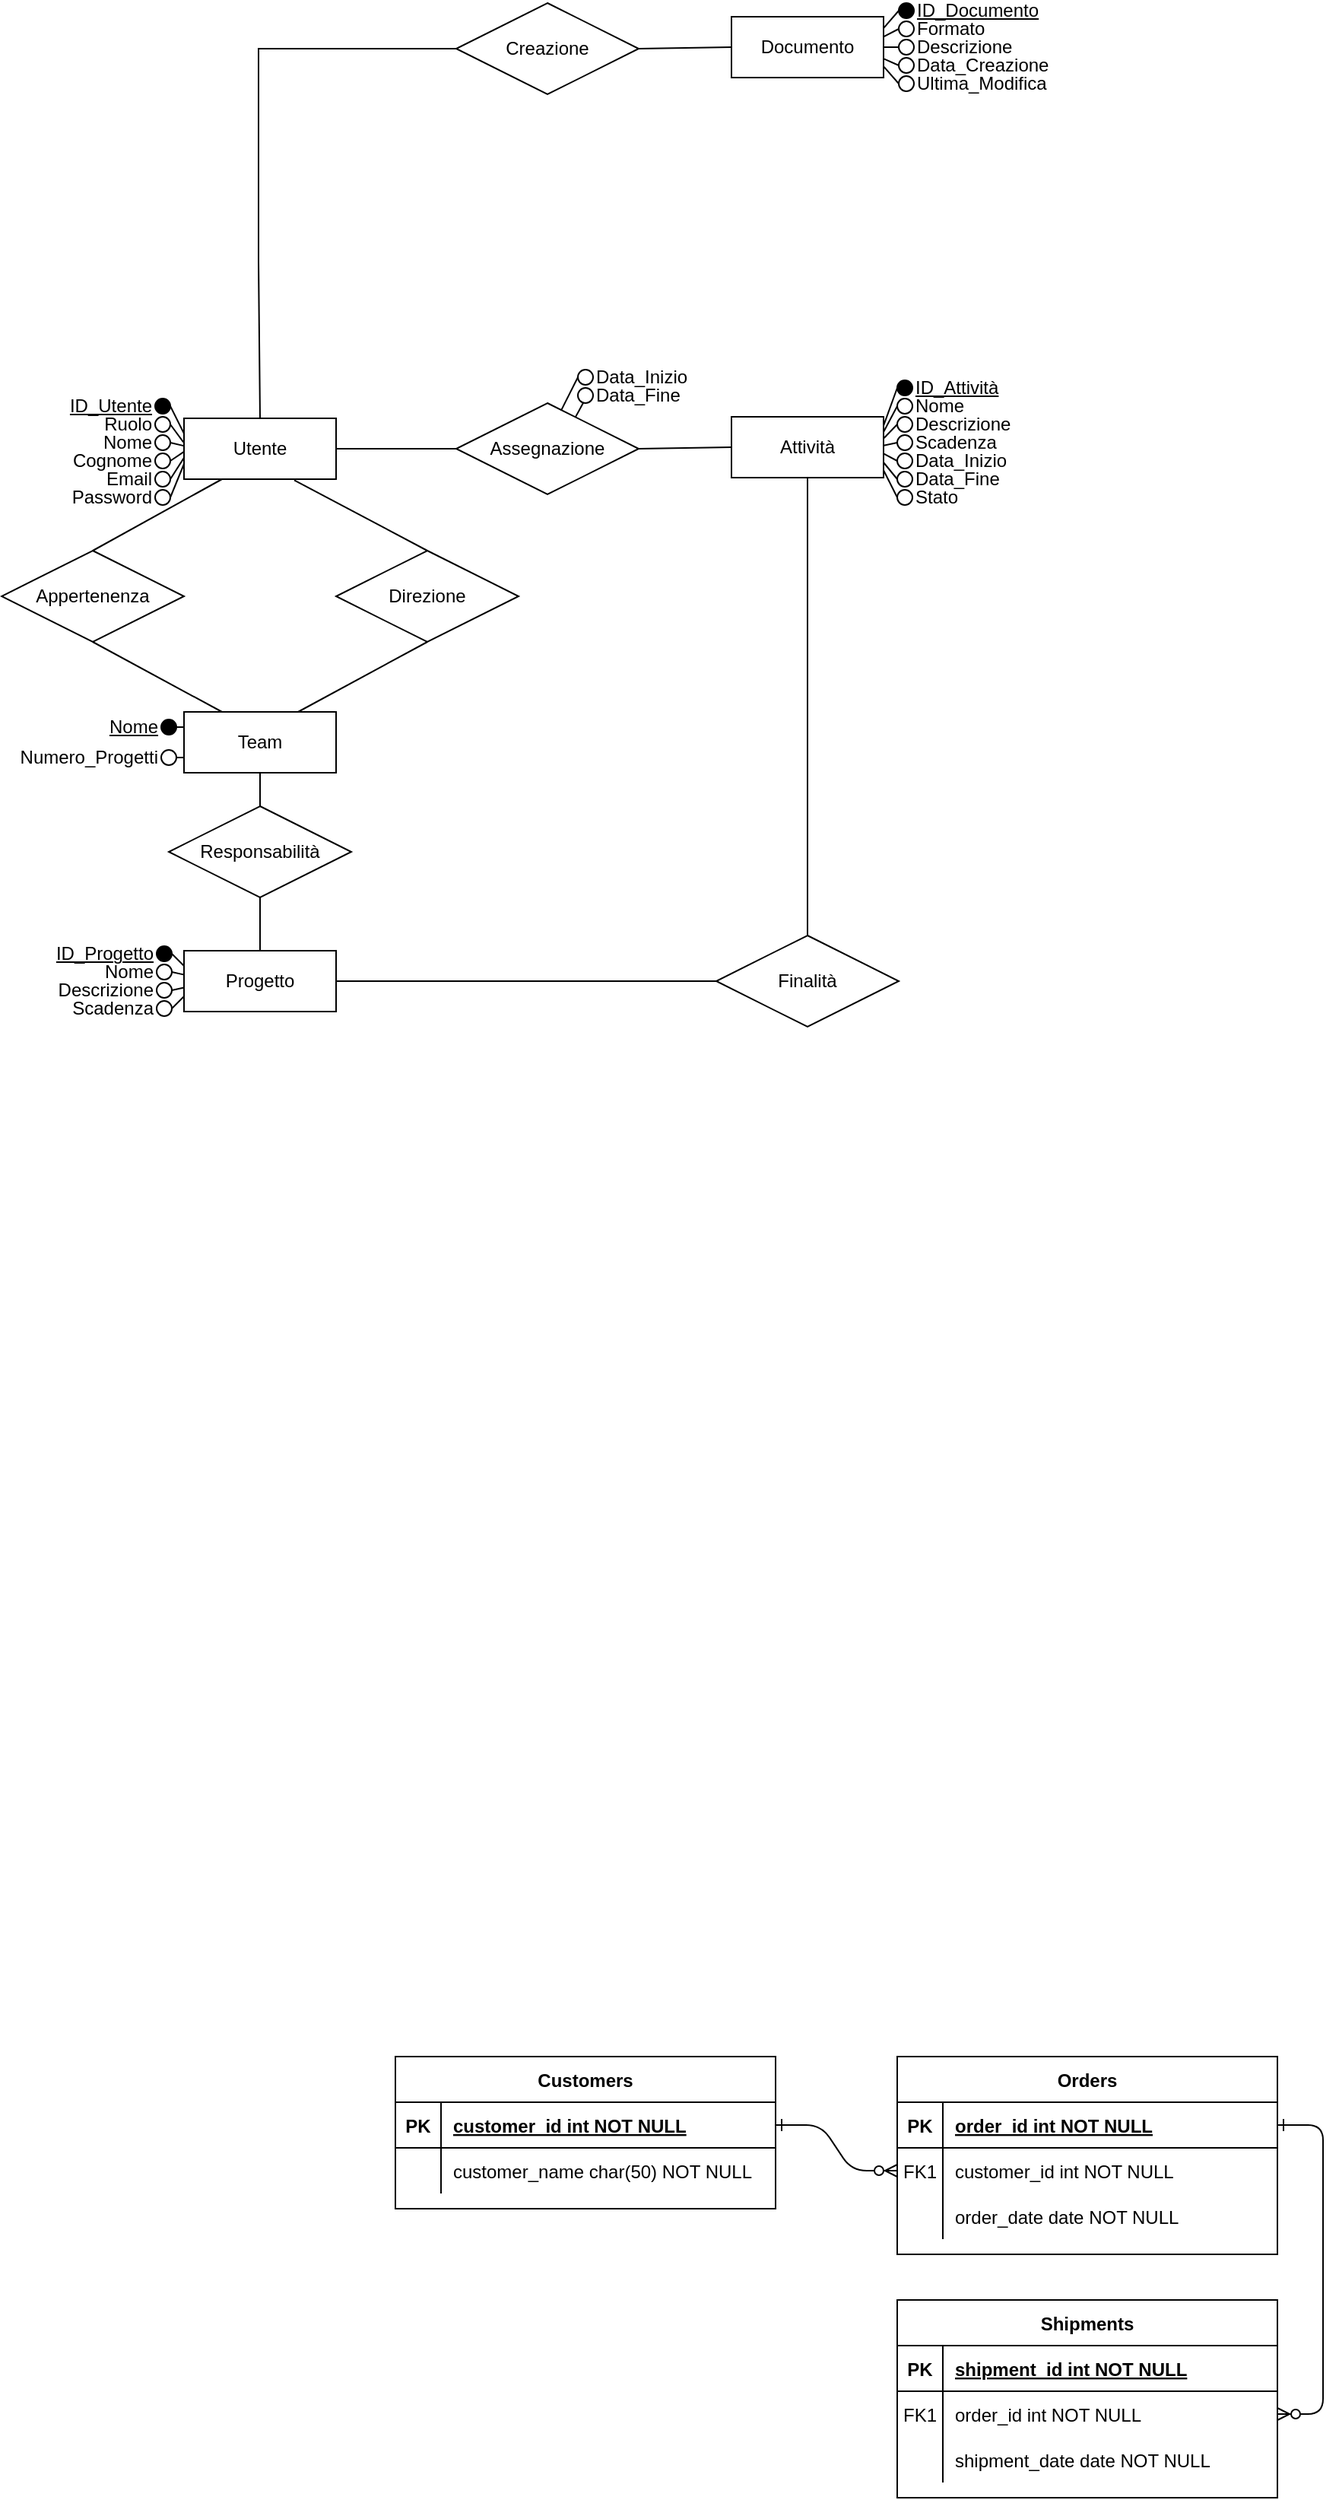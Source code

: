 <mxfile version="22.1.19" type="github">
  <diagram id="R2lEEEUBdFMjLlhIrx00" name="Page-1">
    <mxGraphModel dx="2780" dy="3290" grid="1" gridSize="10" guides="1" tooltips="1" connect="1" arrows="1" fold="1" page="1" pageScale="1" pageWidth="850" pageHeight="1100" math="0" shadow="0" extFonts="Permanent Marker^https://fonts.googleapis.com/css?family=Permanent+Marker">
      <root>
        <mxCell id="0" />
        <mxCell id="1" parent="0" />
        <mxCell id="C-vyLk0tnHw3VtMMgP7b-1" value="" style="edgeStyle=entityRelationEdgeStyle;endArrow=ERzeroToMany;startArrow=ERone;endFill=1;startFill=0;" parent="1" source="C-vyLk0tnHw3VtMMgP7b-24" target="C-vyLk0tnHw3VtMMgP7b-6" edge="1">
          <mxGeometry width="100" height="100" relative="1" as="geometry">
            <mxPoint x="340" y="720" as="sourcePoint" />
            <mxPoint x="440" y="620" as="targetPoint" />
          </mxGeometry>
        </mxCell>
        <mxCell id="C-vyLk0tnHw3VtMMgP7b-12" value="" style="edgeStyle=entityRelationEdgeStyle;endArrow=ERzeroToMany;startArrow=ERone;endFill=1;startFill=0;" parent="1" source="C-vyLk0tnHw3VtMMgP7b-3" target="C-vyLk0tnHw3VtMMgP7b-17" edge="1">
          <mxGeometry width="100" height="100" relative="1" as="geometry">
            <mxPoint x="400" y="180" as="sourcePoint" />
            <mxPoint x="460" y="205" as="targetPoint" />
          </mxGeometry>
        </mxCell>
        <mxCell id="C-vyLk0tnHw3VtMMgP7b-2" value="Orders" style="shape=table;startSize=30;container=1;collapsible=1;childLayout=tableLayout;fixedRows=1;rowLines=0;fontStyle=1;align=center;resizeLast=1;" parent="1" vertex="1">
          <mxGeometry x="450" y="120" width="250" height="130" as="geometry" />
        </mxCell>
        <mxCell id="C-vyLk0tnHw3VtMMgP7b-3" value="" style="shape=partialRectangle;collapsible=0;dropTarget=0;pointerEvents=0;fillColor=none;points=[[0,0.5],[1,0.5]];portConstraint=eastwest;top=0;left=0;right=0;bottom=1;" parent="C-vyLk0tnHw3VtMMgP7b-2" vertex="1">
          <mxGeometry y="30" width="250" height="30" as="geometry" />
        </mxCell>
        <mxCell id="C-vyLk0tnHw3VtMMgP7b-4" value="PK" style="shape=partialRectangle;overflow=hidden;connectable=0;fillColor=none;top=0;left=0;bottom=0;right=0;fontStyle=1;" parent="C-vyLk0tnHw3VtMMgP7b-3" vertex="1">
          <mxGeometry width="30" height="30" as="geometry" />
        </mxCell>
        <mxCell id="C-vyLk0tnHw3VtMMgP7b-5" value="order_id int NOT NULL " style="shape=partialRectangle;overflow=hidden;connectable=0;fillColor=none;top=0;left=0;bottom=0;right=0;align=left;spacingLeft=6;fontStyle=5;" parent="C-vyLk0tnHw3VtMMgP7b-3" vertex="1">
          <mxGeometry x="30" width="220" height="30" as="geometry" />
        </mxCell>
        <mxCell id="C-vyLk0tnHw3VtMMgP7b-6" value="" style="shape=partialRectangle;collapsible=0;dropTarget=0;pointerEvents=0;fillColor=none;points=[[0,0.5],[1,0.5]];portConstraint=eastwest;top=0;left=0;right=0;bottom=0;" parent="C-vyLk0tnHw3VtMMgP7b-2" vertex="1">
          <mxGeometry y="60" width="250" height="30" as="geometry" />
        </mxCell>
        <mxCell id="C-vyLk0tnHw3VtMMgP7b-7" value="FK1" style="shape=partialRectangle;overflow=hidden;connectable=0;fillColor=none;top=0;left=0;bottom=0;right=0;" parent="C-vyLk0tnHw3VtMMgP7b-6" vertex="1">
          <mxGeometry width="30" height="30" as="geometry" />
        </mxCell>
        <mxCell id="C-vyLk0tnHw3VtMMgP7b-8" value="customer_id int NOT NULL" style="shape=partialRectangle;overflow=hidden;connectable=0;fillColor=none;top=0;left=0;bottom=0;right=0;align=left;spacingLeft=6;" parent="C-vyLk0tnHw3VtMMgP7b-6" vertex="1">
          <mxGeometry x="30" width="220" height="30" as="geometry" />
        </mxCell>
        <mxCell id="C-vyLk0tnHw3VtMMgP7b-9" value="" style="shape=partialRectangle;collapsible=0;dropTarget=0;pointerEvents=0;fillColor=none;points=[[0,0.5],[1,0.5]];portConstraint=eastwest;top=0;left=0;right=0;bottom=0;" parent="C-vyLk0tnHw3VtMMgP7b-2" vertex="1">
          <mxGeometry y="90" width="250" height="30" as="geometry" />
        </mxCell>
        <mxCell id="C-vyLk0tnHw3VtMMgP7b-10" value="" style="shape=partialRectangle;overflow=hidden;connectable=0;fillColor=none;top=0;left=0;bottom=0;right=0;" parent="C-vyLk0tnHw3VtMMgP7b-9" vertex="1">
          <mxGeometry width="30" height="30" as="geometry" />
        </mxCell>
        <mxCell id="C-vyLk0tnHw3VtMMgP7b-11" value="order_date date NOT NULL" style="shape=partialRectangle;overflow=hidden;connectable=0;fillColor=none;top=0;left=0;bottom=0;right=0;align=left;spacingLeft=6;" parent="C-vyLk0tnHw3VtMMgP7b-9" vertex="1">
          <mxGeometry x="30" width="220" height="30" as="geometry" />
        </mxCell>
        <mxCell id="C-vyLk0tnHw3VtMMgP7b-13" value="Shipments" style="shape=table;startSize=30;container=1;collapsible=1;childLayout=tableLayout;fixedRows=1;rowLines=0;fontStyle=1;align=center;resizeLast=1;" parent="1" vertex="1">
          <mxGeometry x="450" y="280" width="250" height="130" as="geometry" />
        </mxCell>
        <mxCell id="C-vyLk0tnHw3VtMMgP7b-14" value="" style="shape=partialRectangle;collapsible=0;dropTarget=0;pointerEvents=0;fillColor=none;points=[[0,0.5],[1,0.5]];portConstraint=eastwest;top=0;left=0;right=0;bottom=1;" parent="C-vyLk0tnHw3VtMMgP7b-13" vertex="1">
          <mxGeometry y="30" width="250" height="30" as="geometry" />
        </mxCell>
        <mxCell id="C-vyLk0tnHw3VtMMgP7b-15" value="PK" style="shape=partialRectangle;overflow=hidden;connectable=0;fillColor=none;top=0;left=0;bottom=0;right=0;fontStyle=1;" parent="C-vyLk0tnHw3VtMMgP7b-14" vertex="1">
          <mxGeometry width="30" height="30" as="geometry" />
        </mxCell>
        <mxCell id="C-vyLk0tnHw3VtMMgP7b-16" value="shipment_id int NOT NULL " style="shape=partialRectangle;overflow=hidden;connectable=0;fillColor=none;top=0;left=0;bottom=0;right=0;align=left;spacingLeft=6;fontStyle=5;" parent="C-vyLk0tnHw3VtMMgP7b-14" vertex="1">
          <mxGeometry x="30" width="220" height="30" as="geometry" />
        </mxCell>
        <mxCell id="C-vyLk0tnHw3VtMMgP7b-17" value="" style="shape=partialRectangle;collapsible=0;dropTarget=0;pointerEvents=0;fillColor=none;points=[[0,0.5],[1,0.5]];portConstraint=eastwest;top=0;left=0;right=0;bottom=0;" parent="C-vyLk0tnHw3VtMMgP7b-13" vertex="1">
          <mxGeometry y="60" width="250" height="30" as="geometry" />
        </mxCell>
        <mxCell id="C-vyLk0tnHw3VtMMgP7b-18" value="FK1" style="shape=partialRectangle;overflow=hidden;connectable=0;fillColor=none;top=0;left=0;bottom=0;right=0;" parent="C-vyLk0tnHw3VtMMgP7b-17" vertex="1">
          <mxGeometry width="30" height="30" as="geometry" />
        </mxCell>
        <mxCell id="C-vyLk0tnHw3VtMMgP7b-19" value="order_id int NOT NULL" style="shape=partialRectangle;overflow=hidden;connectable=0;fillColor=none;top=0;left=0;bottom=0;right=0;align=left;spacingLeft=6;" parent="C-vyLk0tnHw3VtMMgP7b-17" vertex="1">
          <mxGeometry x="30" width="220" height="30" as="geometry" />
        </mxCell>
        <mxCell id="C-vyLk0tnHw3VtMMgP7b-20" value="" style="shape=partialRectangle;collapsible=0;dropTarget=0;pointerEvents=0;fillColor=none;points=[[0,0.5],[1,0.5]];portConstraint=eastwest;top=0;left=0;right=0;bottom=0;" parent="C-vyLk0tnHw3VtMMgP7b-13" vertex="1">
          <mxGeometry y="90" width="250" height="30" as="geometry" />
        </mxCell>
        <mxCell id="C-vyLk0tnHw3VtMMgP7b-21" value="" style="shape=partialRectangle;overflow=hidden;connectable=0;fillColor=none;top=0;left=0;bottom=0;right=0;" parent="C-vyLk0tnHw3VtMMgP7b-20" vertex="1">
          <mxGeometry width="30" height="30" as="geometry" />
        </mxCell>
        <mxCell id="C-vyLk0tnHw3VtMMgP7b-22" value="shipment_date date NOT NULL" style="shape=partialRectangle;overflow=hidden;connectable=0;fillColor=none;top=0;left=0;bottom=0;right=0;align=left;spacingLeft=6;" parent="C-vyLk0tnHw3VtMMgP7b-20" vertex="1">
          <mxGeometry x="30" width="220" height="30" as="geometry" />
        </mxCell>
        <mxCell id="C-vyLk0tnHw3VtMMgP7b-23" value="Customers" style="shape=table;startSize=30;container=1;collapsible=1;childLayout=tableLayout;fixedRows=1;rowLines=0;fontStyle=1;align=center;resizeLast=1;" parent="1" vertex="1">
          <mxGeometry x="120" y="120" width="250" height="100" as="geometry" />
        </mxCell>
        <mxCell id="C-vyLk0tnHw3VtMMgP7b-24" value="" style="shape=partialRectangle;collapsible=0;dropTarget=0;pointerEvents=0;fillColor=none;points=[[0,0.5],[1,0.5]];portConstraint=eastwest;top=0;left=0;right=0;bottom=1;" parent="C-vyLk0tnHw3VtMMgP7b-23" vertex="1">
          <mxGeometry y="30" width="250" height="30" as="geometry" />
        </mxCell>
        <mxCell id="C-vyLk0tnHw3VtMMgP7b-25" value="PK" style="shape=partialRectangle;overflow=hidden;connectable=0;fillColor=none;top=0;left=0;bottom=0;right=0;fontStyle=1;" parent="C-vyLk0tnHw3VtMMgP7b-24" vertex="1">
          <mxGeometry width="30" height="30" as="geometry" />
        </mxCell>
        <mxCell id="C-vyLk0tnHw3VtMMgP7b-26" value="customer_id int NOT NULL " style="shape=partialRectangle;overflow=hidden;connectable=0;fillColor=none;top=0;left=0;bottom=0;right=0;align=left;spacingLeft=6;fontStyle=5;" parent="C-vyLk0tnHw3VtMMgP7b-24" vertex="1">
          <mxGeometry x="30" width="220" height="30" as="geometry" />
        </mxCell>
        <mxCell id="C-vyLk0tnHw3VtMMgP7b-27" value="" style="shape=partialRectangle;collapsible=0;dropTarget=0;pointerEvents=0;fillColor=none;points=[[0,0.5],[1,0.5]];portConstraint=eastwest;top=0;left=0;right=0;bottom=0;" parent="C-vyLk0tnHw3VtMMgP7b-23" vertex="1">
          <mxGeometry y="60" width="250" height="30" as="geometry" />
        </mxCell>
        <mxCell id="C-vyLk0tnHw3VtMMgP7b-28" value="" style="shape=partialRectangle;overflow=hidden;connectable=0;fillColor=none;top=0;left=0;bottom=0;right=0;" parent="C-vyLk0tnHw3VtMMgP7b-27" vertex="1">
          <mxGeometry width="30" height="30" as="geometry" />
        </mxCell>
        <mxCell id="C-vyLk0tnHw3VtMMgP7b-29" value="customer_name char(50) NOT NULL" style="shape=partialRectangle;overflow=hidden;connectable=0;fillColor=none;top=0;left=0;bottom=0;right=0;align=left;spacingLeft=6;" parent="C-vyLk0tnHw3VtMMgP7b-27" vertex="1">
          <mxGeometry x="30" width="220" height="30" as="geometry" />
        </mxCell>
        <mxCell id="qFlmXs2-IiSOsGQ-q7WV-1" value="Utente" style="whiteSpace=wrap;html=1;align=center;" vertex="1" parent="1">
          <mxGeometry x="-19" y="-957" width="100" height="40" as="geometry" />
        </mxCell>
        <mxCell id="qFlmXs2-IiSOsGQ-q7WV-2" value="Ruolo" style="ellipse;whiteSpace=wrap;html=1;align=right;labelPosition=left;verticalLabelPosition=middle;verticalAlign=middle;fillColor=#FFFFFF;strokeColor=default;fillStyle=auto;gradientColor=none;" vertex="1" parent="1">
          <mxGeometry x="-38" y="-958" width="10" height="10" as="geometry" />
        </mxCell>
        <mxCell id="qFlmXs2-IiSOsGQ-q7WV-3" value="Password" style="ellipse;whiteSpace=wrap;html=1;align=right;labelPosition=left;verticalLabelPosition=middle;verticalAlign=middle;fillColor=#FFFFFF;strokeColor=default;fillStyle=auto;gradientColor=none;" vertex="1" parent="1">
          <mxGeometry x="-38" y="-910" width="10" height="10" as="geometry" />
        </mxCell>
        <mxCell id="qFlmXs2-IiSOsGQ-q7WV-4" value="Email" style="ellipse;whiteSpace=wrap;html=1;align=right;labelPosition=left;verticalLabelPosition=middle;verticalAlign=middle;fillColor=#FFFFFF;strokeColor=default;fillStyle=auto;gradientColor=none;" vertex="1" parent="1">
          <mxGeometry x="-38" y="-922" width="10" height="10" as="geometry" />
        </mxCell>
        <mxCell id="qFlmXs2-IiSOsGQ-q7WV-5" value="Cognome" style="ellipse;whiteSpace=wrap;html=1;align=right;labelPosition=left;verticalLabelPosition=middle;verticalAlign=middle;fillColor=#FFFFFF;strokeColor=default;fillStyle=auto;gradientColor=none;" vertex="1" parent="1">
          <mxGeometry x="-38" y="-934" width="10" height="10" as="geometry" />
        </mxCell>
        <mxCell id="qFlmXs2-IiSOsGQ-q7WV-6" value="Nome" style="ellipse;whiteSpace=wrap;html=1;align=right;labelPosition=left;verticalLabelPosition=middle;verticalAlign=middle;fillColor=#FFFFFF;strokeColor=default;fillStyle=auto;gradientColor=none;" vertex="1" parent="1">
          <mxGeometry x="-38" y="-946" width="10" height="10" as="geometry" />
        </mxCell>
        <mxCell id="qFlmXs2-IiSOsGQ-q7WV-7" value="ID_Utente" style="ellipse;whiteSpace=wrap;html=1;align=right;fontStyle=4;labelBackgroundColor=none;labelPosition=left;verticalLabelPosition=middle;verticalAlign=middle;fillColor=#000000;" vertex="1" parent="1">
          <mxGeometry x="-38" y="-970" width="10" height="10" as="geometry" />
        </mxCell>
        <mxCell id="qFlmXs2-IiSOsGQ-q7WV-21" value="" style="endArrow=none;html=1;rounded=0;entryX=0;entryY=0.25;entryDx=0;entryDy=0;exitX=1;exitY=0.5;exitDx=0;exitDy=0;" edge="1" parent="1" source="qFlmXs2-IiSOsGQ-q7WV-7" target="qFlmXs2-IiSOsGQ-q7WV-1">
          <mxGeometry width="50" height="50" relative="1" as="geometry">
            <mxPoint x="-39" y="-967" as="sourcePoint" />
            <mxPoint x="1" y="-1007" as="targetPoint" />
          </mxGeometry>
        </mxCell>
        <mxCell id="qFlmXs2-IiSOsGQ-q7WV-26" value="" style="endArrow=none;html=1;rounded=0;entryX=1;entryY=0.5;entryDx=0;entryDy=0;exitX=-0.004;exitY=0.392;exitDx=0;exitDy=0;exitPerimeter=0;" edge="1" parent="1" source="qFlmXs2-IiSOsGQ-q7WV-1" target="qFlmXs2-IiSOsGQ-q7WV-2">
          <mxGeometry width="50" height="50" relative="1" as="geometry">
            <mxPoint x="-59" y="-907" as="sourcePoint" />
            <mxPoint x="-9" y="-957" as="targetPoint" />
          </mxGeometry>
        </mxCell>
        <mxCell id="qFlmXs2-IiSOsGQ-q7WV-28" value="" style="endArrow=none;html=1;rounded=0;entryX=1;entryY=0.5;entryDx=0;entryDy=0;exitX=0.003;exitY=0.455;exitDx=0;exitDy=0;exitPerimeter=0;" edge="1" parent="1" source="qFlmXs2-IiSOsGQ-q7WV-1" target="qFlmXs2-IiSOsGQ-q7WV-6">
          <mxGeometry width="50" height="50" relative="1" as="geometry">
            <mxPoint x="-18" y="-929" as="sourcePoint" />
            <mxPoint x="-39" y="-934" as="targetPoint" />
          </mxGeometry>
        </mxCell>
        <mxCell id="qFlmXs2-IiSOsGQ-q7WV-29" value="" style="endArrow=none;html=1;rounded=0;entryX=1;entryY=0.5;entryDx=0;entryDy=0;exitX=0;exitY=0.548;exitDx=0;exitDy=0;exitPerimeter=0;" edge="1" parent="1" source="qFlmXs2-IiSOsGQ-q7WV-1" target="qFlmXs2-IiSOsGQ-q7WV-5">
          <mxGeometry width="50" height="50" relative="1" as="geometry">
            <mxPoint x="-28" y="-917.5" as="sourcePoint" />
            <mxPoint x="-49" y="-922.5" as="targetPoint" />
          </mxGeometry>
        </mxCell>
        <mxCell id="qFlmXs2-IiSOsGQ-q7WV-36" value="" style="endArrow=none;html=1;rounded=0;entryX=1;entryY=0.5;entryDx=0;entryDy=0;exitX=0;exitY=0.648;exitDx=0;exitDy=0;exitPerimeter=0;" edge="1" parent="1" source="qFlmXs2-IiSOsGQ-q7WV-1" target="qFlmXs2-IiSOsGQ-q7WV-4">
          <mxGeometry width="50" height="50" relative="1" as="geometry">
            <mxPoint x="-19" y="-923" as="sourcePoint" />
            <mxPoint x="-39" y="-910" as="targetPoint" />
          </mxGeometry>
        </mxCell>
        <mxCell id="qFlmXs2-IiSOsGQ-q7WV-37" value="" style="endArrow=none;html=1;rounded=0;entryX=1;entryY=0.5;entryDx=0;entryDy=0;exitX=0;exitY=0.75;exitDx=0;exitDy=0;" edge="1" parent="1" source="qFlmXs2-IiSOsGQ-q7WV-1" target="qFlmXs2-IiSOsGQ-q7WV-3">
          <mxGeometry width="50" height="50" relative="1" as="geometry">
            <mxPoint x="-9" y="-913" as="sourcePoint" />
            <mxPoint x="-29" y="-900" as="targetPoint" />
          </mxGeometry>
        </mxCell>
        <mxCell id="qFlmXs2-IiSOsGQ-q7WV-39" value="Progetto" style="whiteSpace=wrap;html=1;align=center;" vertex="1" parent="1">
          <mxGeometry x="-19" y="-607" width="100" height="40" as="geometry" />
        </mxCell>
        <mxCell id="qFlmXs2-IiSOsGQ-q7WV-40" value="Nome" style="ellipse;whiteSpace=wrap;html=1;align=right;labelPosition=left;verticalLabelPosition=middle;verticalAlign=middle;fillColor=#FFFFFF;strokeColor=default;fillStyle=auto;gradientColor=none;" vertex="1" parent="1">
          <mxGeometry x="-37" y="-598" width="10" height="10" as="geometry" />
        </mxCell>
        <mxCell id="qFlmXs2-IiSOsGQ-q7WV-43" value="Scadenza" style="ellipse;whiteSpace=wrap;html=1;align=right;labelPosition=left;verticalLabelPosition=middle;verticalAlign=middle;fillColor=#FFFFFF;strokeColor=default;fillStyle=auto;gradientColor=none;" vertex="1" parent="1">
          <mxGeometry x="-37" y="-574" width="10" height="10" as="geometry" />
        </mxCell>
        <mxCell id="qFlmXs2-IiSOsGQ-q7WV-44" value="Descrizione" style="ellipse;whiteSpace=wrap;html=1;align=right;labelPosition=left;verticalLabelPosition=middle;verticalAlign=middle;fillColor=#FFFFFF;strokeColor=default;fillStyle=auto;gradientColor=none;" vertex="1" parent="1">
          <mxGeometry x="-37" y="-586" width="10" height="10" as="geometry" />
        </mxCell>
        <mxCell id="qFlmXs2-IiSOsGQ-q7WV-45" value="ID_Progetto" style="ellipse;whiteSpace=wrap;html=1;align=right;fontStyle=4;labelBackgroundColor=none;labelPosition=left;verticalLabelPosition=middle;verticalAlign=middle;fillColor=#000000;" vertex="1" parent="1">
          <mxGeometry x="-37" y="-610" width="10" height="10" as="geometry" />
        </mxCell>
        <mxCell id="qFlmXs2-IiSOsGQ-q7WV-46" value="" style="endArrow=none;html=1;rounded=0;entryX=0;entryY=0.25;entryDx=0;entryDy=0;exitX=1;exitY=0.5;exitDx=0;exitDy=0;" edge="1" parent="1" source="qFlmXs2-IiSOsGQ-q7WV-45" target="qFlmXs2-IiSOsGQ-q7WV-39">
          <mxGeometry width="50" height="50" relative="1" as="geometry">
            <mxPoint x="-29" y="-619" as="sourcePoint" />
            <mxPoint x="11" y="-659" as="targetPoint" />
          </mxGeometry>
        </mxCell>
        <mxCell id="qFlmXs2-IiSOsGQ-q7WV-47" value="" style="endArrow=none;html=1;rounded=0;entryX=1;entryY=0.5;entryDx=0;entryDy=0;exitX=-0.004;exitY=0.392;exitDx=0;exitDy=0;exitPerimeter=0;" edge="1" parent="1" source="qFlmXs2-IiSOsGQ-q7WV-39" target="qFlmXs2-IiSOsGQ-q7WV-40">
          <mxGeometry width="50" height="50" relative="1" as="geometry">
            <mxPoint x="-49" y="-559" as="sourcePoint" />
            <mxPoint x="1" y="-609" as="targetPoint" />
          </mxGeometry>
        </mxCell>
        <mxCell id="qFlmXs2-IiSOsGQ-q7WV-48" value="" style="endArrow=none;html=1;rounded=0;entryX=1;entryY=0.5;entryDx=0;entryDy=0;exitX=0;exitY=0.606;exitDx=0;exitDy=0;exitPerimeter=0;" edge="1" parent="1" source="qFlmXs2-IiSOsGQ-q7WV-39" target="qFlmXs2-IiSOsGQ-q7WV-44">
          <mxGeometry width="50" height="50" relative="1" as="geometry">
            <mxPoint x="-8" y="-581" as="sourcePoint" />
            <mxPoint x="-29" y="-586" as="targetPoint" />
          </mxGeometry>
        </mxCell>
        <mxCell id="qFlmXs2-IiSOsGQ-q7WV-49" value="" style="endArrow=none;html=1;rounded=0;entryX=1;entryY=0.5;entryDx=0;entryDy=0;exitX=0;exitY=0.75;exitDx=0;exitDy=0;" edge="1" parent="1" source="qFlmXs2-IiSOsGQ-q7WV-39" target="qFlmXs2-IiSOsGQ-q7WV-43">
          <mxGeometry width="50" height="50" relative="1" as="geometry">
            <mxPoint x="-18" y="-569.5" as="sourcePoint" />
            <mxPoint x="-39" y="-574.5" as="targetPoint" />
          </mxGeometry>
        </mxCell>
        <mxCell id="qFlmXs2-IiSOsGQ-q7WV-52" value="Attività" style="whiteSpace=wrap;html=1;align=center;flipH=0;flipV=0;" vertex="1" parent="1">
          <mxGeometry x="341" y="-958" width="100" height="40" as="geometry" />
        </mxCell>
        <mxCell id="qFlmXs2-IiSOsGQ-q7WV-53" value="Nome" style="ellipse;whiteSpace=wrap;html=1;align=left;labelPosition=right;verticalLabelPosition=middle;verticalAlign=middle;fillColor=#FFFFFF;strokeColor=default;fillStyle=auto;gradientColor=none;" vertex="1" parent="1">
          <mxGeometry x="450" y="-970" width="10" height="10" as="geometry" />
        </mxCell>
        <mxCell id="qFlmXs2-IiSOsGQ-q7WV-55" value="Stato" style="ellipse;whiteSpace=wrap;html=1;align=left;labelPosition=right;verticalLabelPosition=middle;verticalAlign=middle;fillColor=#FFFFFF;strokeColor=default;fillStyle=auto;gradientColor=none;" vertex="1" parent="1">
          <mxGeometry x="450" y="-910" width="10" height="10" as="geometry" />
        </mxCell>
        <mxCell id="qFlmXs2-IiSOsGQ-q7WV-56" value="Scadenza" style="ellipse;whiteSpace=wrap;html=1;align=left;labelPosition=right;verticalLabelPosition=middle;verticalAlign=middle;fillColor=#FFFFFF;strokeColor=default;fillStyle=auto;gradientColor=none;" vertex="1" parent="1">
          <mxGeometry x="450" y="-946" width="10" height="10" as="geometry" />
        </mxCell>
        <mxCell id="qFlmXs2-IiSOsGQ-q7WV-57" value="Descrizione" style="ellipse;whiteSpace=wrap;html=1;align=left;labelPosition=right;verticalLabelPosition=middle;verticalAlign=middle;fillColor=#FFFFFF;strokeColor=default;fillStyle=auto;gradientColor=none;" vertex="1" parent="1">
          <mxGeometry x="450" y="-958" width="10" height="10" as="geometry" />
        </mxCell>
        <mxCell id="qFlmXs2-IiSOsGQ-q7WV-58" value="ID_Attività" style="ellipse;whiteSpace=wrap;html=1;align=left;fontStyle=4;labelBackgroundColor=none;labelPosition=right;verticalLabelPosition=middle;verticalAlign=middle;fillColor=#000000;" vertex="1" parent="1">
          <mxGeometry x="450" y="-982" width="10" height="10" as="geometry" />
        </mxCell>
        <mxCell id="qFlmXs2-IiSOsGQ-q7WV-59" value="" style="endArrow=none;html=1;rounded=0;entryX=1.001;entryY=0.138;entryDx=0;entryDy=0;exitX=0;exitY=0.5;exitDx=0;exitDy=0;entryPerimeter=0;" edge="1" parent="1" source="qFlmXs2-IiSOsGQ-q7WV-58" target="qFlmXs2-IiSOsGQ-q7WV-52">
          <mxGeometry width="50" height="50" relative="1" as="geometry">
            <mxPoint x="356" y="-972" as="sourcePoint" />
            <mxPoint x="396" y="-1012" as="targetPoint" />
          </mxGeometry>
        </mxCell>
        <mxCell id="qFlmXs2-IiSOsGQ-q7WV-60" value="" style="endArrow=none;html=1;rounded=0;entryX=0;entryY=0.5;entryDx=0;entryDy=0;exitX=1;exitY=0.25;exitDx=0;exitDy=0;" edge="1" parent="1" source="qFlmXs2-IiSOsGQ-q7WV-52" target="qFlmXs2-IiSOsGQ-q7WV-53">
          <mxGeometry width="50" height="50" relative="1" as="geometry">
            <mxPoint x="446" y="-952" as="sourcePoint" />
            <mxPoint x="386" y="-962" as="targetPoint" />
          </mxGeometry>
        </mxCell>
        <mxCell id="qFlmXs2-IiSOsGQ-q7WV-61" value="" style="endArrow=none;html=1;rounded=0;entryX=0;entryY=0.5;entryDx=0;entryDy=0;exitX=1.003;exitY=0.35;exitDx=0;exitDy=0;exitPerimeter=0;" edge="1" parent="1" source="qFlmXs2-IiSOsGQ-q7WV-52" target="qFlmXs2-IiSOsGQ-q7WV-57">
          <mxGeometry width="50" height="50" relative="1" as="geometry">
            <mxPoint x="466" y="-946" as="sourcePoint" />
            <mxPoint x="566" y="-956" as="targetPoint" />
          </mxGeometry>
        </mxCell>
        <mxCell id="qFlmXs2-IiSOsGQ-q7WV-62" value="" style="endArrow=none;html=1;rounded=0;exitX=1.001;exitY=0.472;exitDx=0;exitDy=0;exitPerimeter=0;entryX=0;entryY=0.5;entryDx=0;entryDy=0;" edge="1" parent="1" source="qFlmXs2-IiSOsGQ-q7WV-52" target="qFlmXs2-IiSOsGQ-q7WV-56">
          <mxGeometry width="50" height="50" relative="1" as="geometry">
            <mxPoint x="367" y="-922.5" as="sourcePoint" />
            <mxPoint x="576" y="-942" as="targetPoint" />
          </mxGeometry>
        </mxCell>
        <mxCell id="qFlmXs2-IiSOsGQ-q7WV-63" value="" style="endArrow=none;html=1;rounded=0;exitX=1;exitY=0.879;exitDx=0;exitDy=0;exitPerimeter=0;entryX=0;entryY=0.5;entryDx=0;entryDy=0;" edge="1" parent="1" source="qFlmXs2-IiSOsGQ-q7WV-52" target="qFlmXs2-IiSOsGQ-q7WV-55">
          <mxGeometry width="50" height="50" relative="1" as="geometry">
            <mxPoint x="376" y="-928" as="sourcePoint" />
            <mxPoint x="576" y="-905" as="targetPoint" />
          </mxGeometry>
        </mxCell>
        <mxCell id="qFlmXs2-IiSOsGQ-q7WV-65" value="Team" style="whiteSpace=wrap;html=1;align=center;" vertex="1" parent="1">
          <mxGeometry x="-19" y="-764" width="100" height="40" as="geometry" />
        </mxCell>
        <mxCell id="qFlmXs2-IiSOsGQ-q7WV-66" value="Numero_Progetti" style="ellipse;whiteSpace=wrap;html=1;align=right;labelPosition=left;verticalLabelPosition=middle;verticalAlign=middle;fillColor=#FFFFFF;strokeColor=default;fillStyle=auto;gradientColor=none;" vertex="1" parent="1">
          <mxGeometry x="-34" y="-739" width="10" height="10" as="geometry" />
        </mxCell>
        <mxCell id="qFlmXs2-IiSOsGQ-q7WV-71" value="Nome" style="ellipse;whiteSpace=wrap;html=1;align=right;fontStyle=4;labelBackgroundColor=none;labelPosition=left;verticalLabelPosition=middle;verticalAlign=middle;fillColor=#000000;" vertex="1" parent="1">
          <mxGeometry x="-34" y="-759" width="10" height="10" as="geometry" />
        </mxCell>
        <mxCell id="qFlmXs2-IiSOsGQ-q7WV-72" value="" style="endArrow=none;html=1;rounded=0;entryX=0;entryY=0.25;entryDx=0;entryDy=0;exitX=1;exitY=0.5;exitDx=0;exitDy=0;" edge="1" parent="1" source="qFlmXs2-IiSOsGQ-q7WV-71" target="qFlmXs2-IiSOsGQ-q7WV-65">
          <mxGeometry width="50" height="50" relative="1" as="geometry">
            <mxPoint x="-30" y="-779" as="sourcePoint" />
            <mxPoint x="10" y="-819" as="targetPoint" />
          </mxGeometry>
        </mxCell>
        <mxCell id="qFlmXs2-IiSOsGQ-q7WV-73" value="" style="endArrow=none;html=1;rounded=0;entryX=1;entryY=0.5;entryDx=0;entryDy=0;exitX=0;exitY=0.75;exitDx=0;exitDy=0;" edge="1" parent="1" source="qFlmXs2-IiSOsGQ-q7WV-65" target="qFlmXs2-IiSOsGQ-q7WV-66">
          <mxGeometry width="50" height="50" relative="1" as="geometry">
            <mxPoint x="-50" y="-719" as="sourcePoint" />
            <mxPoint y="-769" as="targetPoint" />
          </mxGeometry>
        </mxCell>
        <mxCell id="qFlmXs2-IiSOsGQ-q7WV-78" value="Documento" style="whiteSpace=wrap;html=1;align=center;" vertex="1" parent="1">
          <mxGeometry x="341" y="-1221" width="100" height="40" as="geometry" />
        </mxCell>
        <mxCell id="qFlmXs2-IiSOsGQ-q7WV-91" value="Appertenenza" style="shape=rhombus;perimeter=rhombusPerimeter;whiteSpace=wrap;html=1;align=center;" vertex="1" parent="1">
          <mxGeometry x="-139" y="-870" width="120" height="60" as="geometry" />
        </mxCell>
        <mxCell id="qFlmXs2-IiSOsGQ-q7WV-96" value="Finalità" style="shape=rhombus;perimeter=rhombusPerimeter;whiteSpace=wrap;html=1;align=center;" vertex="1" parent="1">
          <mxGeometry x="331" y="-617" width="120" height="60" as="geometry" />
        </mxCell>
        <mxCell id="qFlmXs2-IiSOsGQ-q7WV-98" value="Data_Inizio" style="ellipse;whiteSpace=wrap;html=1;align=left;labelPosition=right;verticalLabelPosition=middle;verticalAlign=middle;fillColor=#FFFFFF;strokeColor=default;fillStyle=auto;gradientColor=none;" vertex="1" parent="1">
          <mxGeometry x="450" y="-934" width="10" height="10" as="geometry" />
        </mxCell>
        <mxCell id="qFlmXs2-IiSOsGQ-q7WV-99" value="Data_Fine" style="ellipse;whiteSpace=wrap;html=1;align=left;labelPosition=right;verticalLabelPosition=middle;verticalAlign=middle;fillColor=#FFFFFF;strokeColor=default;fillStyle=auto;gradientColor=none;" vertex="1" parent="1">
          <mxGeometry x="450" y="-922" width="10" height="10" as="geometry" />
        </mxCell>
        <mxCell id="qFlmXs2-IiSOsGQ-q7WV-104" value="" style="endArrow=none;html=1;rounded=0;exitX=1;exitY=0.606;exitDx=0;exitDy=0;exitPerimeter=0;entryX=0;entryY=0.5;entryDx=0;entryDy=0;" edge="1" parent="1" source="qFlmXs2-IiSOsGQ-q7WV-52" target="qFlmXs2-IiSOsGQ-q7WV-98">
          <mxGeometry width="50" height="50" relative="1" as="geometry">
            <mxPoint x="446" y="-932" as="sourcePoint" />
            <mxPoint x="576" y="-929" as="targetPoint" />
          </mxGeometry>
        </mxCell>
        <mxCell id="qFlmXs2-IiSOsGQ-q7WV-105" value="" style="endArrow=none;html=1;rounded=0;entryX=0;entryY=0.5;entryDx=0;entryDy=0;exitX=1;exitY=0.75;exitDx=0;exitDy=0;" edge="1" parent="1" source="qFlmXs2-IiSOsGQ-q7WV-52" target="qFlmXs2-IiSOsGQ-q7WV-99">
          <mxGeometry width="50" height="50" relative="1" as="geometry">
            <mxPoint x="476" y="-922" as="sourcePoint" />
            <mxPoint x="356" y="-906" as="targetPoint" />
          </mxGeometry>
        </mxCell>
        <mxCell id="qFlmXs2-IiSOsGQ-q7WV-106" value="Responsabilità" style="shape=rhombus;perimeter=rhombusPerimeter;whiteSpace=wrap;html=1;align=center;" vertex="1" parent="1">
          <mxGeometry x="-29" y="-702" width="120" height="60" as="geometry" />
        </mxCell>
        <mxCell id="qFlmXs2-IiSOsGQ-q7WV-107" value="" style="endArrow=none;html=1;rounded=0;entryX=0.5;entryY=1;entryDx=0;entryDy=0;exitX=0.5;exitY=0;exitDx=0;exitDy=0;" edge="1" parent="1" source="qFlmXs2-IiSOsGQ-q7WV-106" target="qFlmXs2-IiSOsGQ-q7WV-65">
          <mxGeometry width="50" height="50" relative="1" as="geometry">
            <mxPoint x="80" y="-630" as="sourcePoint" />
            <mxPoint x="130" y="-680" as="targetPoint" />
          </mxGeometry>
        </mxCell>
        <mxCell id="qFlmXs2-IiSOsGQ-q7WV-108" value="" style="endArrow=none;html=1;rounded=0;entryX=0.5;entryY=1;entryDx=0;entryDy=0;exitX=0.5;exitY=0;exitDx=0;exitDy=0;" edge="1" parent="1" source="qFlmXs2-IiSOsGQ-q7WV-39" target="qFlmXs2-IiSOsGQ-q7WV-106">
          <mxGeometry width="50" height="50" relative="1" as="geometry">
            <mxPoint x="41" y="-692" as="sourcePoint" />
            <mxPoint x="41" y="-733" as="targetPoint" />
          </mxGeometry>
        </mxCell>
        <mxCell id="qFlmXs2-IiSOsGQ-q7WV-109" value="Direzione" style="shape=rhombus;perimeter=rhombusPerimeter;whiteSpace=wrap;html=1;align=center;" vertex="1" parent="1">
          <mxGeometry x="81" y="-870" width="120" height="60" as="geometry" />
        </mxCell>
        <mxCell id="qFlmXs2-IiSOsGQ-q7WV-111" value="" style="endArrow=none;html=1;rounded=0;entryX=0.25;entryY=1;entryDx=0;entryDy=0;exitX=0.5;exitY=0;exitDx=0;exitDy=0;" edge="1" parent="1" source="qFlmXs2-IiSOsGQ-q7WV-91" target="qFlmXs2-IiSOsGQ-q7WV-1">
          <mxGeometry width="50" height="50" relative="1" as="geometry">
            <mxPoint x="-29" y="-860" as="sourcePoint" />
            <mxPoint x="10" y="-910" as="targetPoint" />
          </mxGeometry>
        </mxCell>
        <mxCell id="qFlmXs2-IiSOsGQ-q7WV-112" value="" style="endArrow=none;html=1;rounded=0;entryX=0.725;entryY=1.017;entryDx=0;entryDy=0;exitX=0.5;exitY=0;exitDx=0;exitDy=0;entryPerimeter=0;" edge="1" parent="1" source="qFlmXs2-IiSOsGQ-q7WV-109" target="qFlmXs2-IiSOsGQ-q7WV-1">
          <mxGeometry width="50" height="50" relative="1" as="geometry">
            <mxPoint x="6" y="-853" as="sourcePoint" />
            <mxPoint x="91" y="-900" as="targetPoint" />
          </mxGeometry>
        </mxCell>
        <mxCell id="qFlmXs2-IiSOsGQ-q7WV-113" value="" style="endArrow=none;html=1;rounded=0;entryX=0.5;entryY=1;entryDx=0;entryDy=0;exitX=0.25;exitY=0;exitDx=0;exitDy=0;" edge="1" parent="1" source="qFlmXs2-IiSOsGQ-q7WV-65" target="qFlmXs2-IiSOsGQ-q7WV-91">
          <mxGeometry width="50" height="50" relative="1" as="geometry">
            <mxPoint x="-69" y="-860" as="sourcePoint" />
            <mxPoint x="16" y="-907" as="targetPoint" />
          </mxGeometry>
        </mxCell>
        <mxCell id="qFlmXs2-IiSOsGQ-q7WV-114" value="" style="endArrow=none;html=1;rounded=0;entryX=0.5;entryY=1;entryDx=0;entryDy=0;exitX=0.75;exitY=0;exitDx=0;exitDy=0;" edge="1" parent="1" source="qFlmXs2-IiSOsGQ-q7WV-65" target="qFlmXs2-IiSOsGQ-q7WV-109">
          <mxGeometry width="50" height="50" relative="1" as="geometry">
            <mxPoint x="85" y="-736" as="sourcePoint" />
            <mxPoint x="170" y="-783" as="targetPoint" />
          </mxGeometry>
        </mxCell>
        <mxCell id="qFlmXs2-IiSOsGQ-q7WV-115" value="Assegnazione" style="shape=rhombus;perimeter=rhombusPerimeter;whiteSpace=wrap;html=1;align=center;" vertex="1" parent="1">
          <mxGeometry x="160" y="-967" width="120" height="60" as="geometry" />
        </mxCell>
        <mxCell id="qFlmXs2-IiSOsGQ-q7WV-117" value="" style="endArrow=none;html=1;rounded=0;entryX=0;entryY=0.5;entryDx=0;entryDy=0;exitX=1;exitY=0.5;exitDx=0;exitDy=0;" edge="1" parent="1" source="qFlmXs2-IiSOsGQ-q7WV-1" target="qFlmXs2-IiSOsGQ-q7WV-115">
          <mxGeometry width="50" height="50" relative="1" as="geometry">
            <mxPoint x="81" y="-934" as="sourcePoint" />
            <mxPoint x="166" y="-981" as="targetPoint" />
          </mxGeometry>
        </mxCell>
        <mxCell id="qFlmXs2-IiSOsGQ-q7WV-120" value="" style="endArrow=none;html=1;rounded=0;entryX=0;entryY=0.5;entryDx=0;entryDy=0;exitX=1;exitY=0.5;exitDx=0;exitDy=0;" edge="1" parent="1" source="qFlmXs2-IiSOsGQ-q7WV-115" target="qFlmXs2-IiSOsGQ-q7WV-52">
          <mxGeometry width="50" height="50" relative="1" as="geometry">
            <mxPoint x="240" y="-833" as="sourcePoint" />
            <mxPoint x="325" y="-880" as="targetPoint" />
          </mxGeometry>
        </mxCell>
        <mxCell id="qFlmXs2-IiSOsGQ-q7WV-123" value="" style="endArrow=none;html=1;rounded=0;entryX=0.5;entryY=1;entryDx=0;entryDy=0;exitX=0.5;exitY=0;exitDx=0;exitDy=0;" edge="1" parent="1" source="qFlmXs2-IiSOsGQ-q7WV-96" target="qFlmXs2-IiSOsGQ-q7WV-52">
          <mxGeometry width="50" height="50" relative="1" as="geometry">
            <mxPoint x="340" y="-803" as="sourcePoint" />
            <mxPoint x="425" y="-850" as="targetPoint" />
          </mxGeometry>
        </mxCell>
        <mxCell id="qFlmXs2-IiSOsGQ-q7WV-124" value="" style="endArrow=none;html=1;rounded=0;entryX=0;entryY=0.5;entryDx=0;entryDy=0;exitX=1;exitY=0.5;exitDx=0;exitDy=0;" edge="1" parent="1" source="qFlmXs2-IiSOsGQ-q7WV-39" target="qFlmXs2-IiSOsGQ-q7WV-96">
          <mxGeometry width="50" height="50" relative="1" as="geometry">
            <mxPoint x="177.5" y="-581.5" as="sourcePoint" />
            <mxPoint x="262.5" y="-628.5" as="targetPoint" />
          </mxGeometry>
        </mxCell>
        <mxCell id="qFlmXs2-IiSOsGQ-q7WV-125" value="Data_Inizio" style="ellipse;whiteSpace=wrap;html=1;align=left;labelPosition=right;verticalLabelPosition=middle;verticalAlign=middle;fillColor=#FFFFFF;strokeColor=default;fillStyle=auto;gradientColor=none;" vertex="1" parent="1">
          <mxGeometry x="240" y="-989" width="10" height="10" as="geometry" />
        </mxCell>
        <mxCell id="qFlmXs2-IiSOsGQ-q7WV-126" value="Data_Fine" style="ellipse;whiteSpace=wrap;html=1;align=left;labelPosition=right;verticalLabelPosition=middle;verticalAlign=middle;fillColor=#FFFFFF;strokeColor=default;fillStyle=auto;gradientColor=none;" vertex="1" parent="1">
          <mxGeometry x="240" y="-977" width="10" height="10" as="geometry" />
        </mxCell>
        <mxCell id="qFlmXs2-IiSOsGQ-q7WV-128" value="" style="endArrow=none;html=1;rounded=0;entryX=0;entryY=0.5;entryDx=0;entryDy=0;exitX=0.575;exitY=0.08;exitDx=0;exitDy=0;exitPerimeter=0;" edge="1" parent="1" source="qFlmXs2-IiSOsGQ-q7WV-115" target="qFlmXs2-IiSOsGQ-q7WV-125">
          <mxGeometry width="50" height="50" relative="1" as="geometry">
            <mxPoint x="230" y="-970" as="sourcePoint" />
            <mxPoint x="240" y="-920" as="targetPoint" />
          </mxGeometry>
        </mxCell>
        <mxCell id="qFlmXs2-IiSOsGQ-q7WV-130" value="" style="endArrow=none;html=1;rounded=0;exitX=0.654;exitY=0.151;exitDx=0;exitDy=0;exitPerimeter=0;entryX=0.371;entryY=0.954;entryDx=0;entryDy=0;entryPerimeter=0;" edge="1" parent="1" source="qFlmXs2-IiSOsGQ-q7WV-115" target="qFlmXs2-IiSOsGQ-q7WV-126">
          <mxGeometry width="50" height="50" relative="1" as="geometry">
            <mxPoint x="239" y="-952" as="sourcePoint" />
            <mxPoint x="240" y="-960" as="targetPoint" />
          </mxGeometry>
        </mxCell>
        <mxCell id="qFlmXs2-IiSOsGQ-q7WV-131" value="Creazione" style="shape=rhombus;perimeter=rhombusPerimeter;whiteSpace=wrap;html=1;align=center;" vertex="1" parent="1">
          <mxGeometry x="160" y="-1230" width="120" height="60" as="geometry" />
        </mxCell>
        <mxCell id="qFlmXs2-IiSOsGQ-q7WV-134" value="" style="endArrow=none;html=1;rounded=0;entryX=0;entryY=0.5;entryDx=0;entryDy=0;exitX=0.5;exitY=0;exitDx=0;exitDy=0;" edge="1" parent="1" source="qFlmXs2-IiSOsGQ-q7WV-1" target="qFlmXs2-IiSOsGQ-q7WV-131">
          <mxGeometry width="50" height="50" relative="1" as="geometry">
            <mxPoint x="30" y="-1060" as="sourcePoint" />
            <mxPoint x="160" y="-1060.19" as="targetPoint" />
            <Array as="points">
              <mxPoint x="30" y="-1060" />
              <mxPoint x="30" y="-1200" />
            </Array>
          </mxGeometry>
        </mxCell>
        <mxCell id="qFlmXs2-IiSOsGQ-q7WV-135" value="Formato" style="ellipse;whiteSpace=wrap;html=1;align=left;labelPosition=right;verticalLabelPosition=middle;verticalAlign=middle;fillColor=#FFFFFF;strokeColor=default;fillStyle=auto;gradientColor=none;" vertex="1" parent="1">
          <mxGeometry x="451" y="-1218" width="10" height="10" as="geometry" />
        </mxCell>
        <mxCell id="qFlmXs2-IiSOsGQ-q7WV-136" value="Ultima_Modifica" style="ellipse;whiteSpace=wrap;html=1;align=left;labelPosition=right;verticalLabelPosition=middle;verticalAlign=middle;fillColor=#FFFFFF;strokeColor=default;fillStyle=auto;gradientColor=none;" vertex="1" parent="1">
          <mxGeometry x="451" y="-1182" width="10" height="10" as="geometry" />
        </mxCell>
        <mxCell id="qFlmXs2-IiSOsGQ-q7WV-137" value="Data_Creazione" style="ellipse;whiteSpace=wrap;html=1;align=left;labelPosition=right;verticalLabelPosition=middle;verticalAlign=middle;fillColor=#FFFFFF;strokeColor=default;fillStyle=auto;gradientColor=none;" vertex="1" parent="1">
          <mxGeometry x="451" y="-1194" width="10" height="10" as="geometry" />
        </mxCell>
        <mxCell id="qFlmXs2-IiSOsGQ-q7WV-138" value="Descrizione" style="ellipse;whiteSpace=wrap;html=1;align=left;labelPosition=right;verticalLabelPosition=middle;verticalAlign=middle;fillColor=#FFFFFF;strokeColor=default;fillStyle=auto;gradientColor=none;" vertex="1" parent="1">
          <mxGeometry x="451" y="-1206" width="10" height="10" as="geometry" />
        </mxCell>
        <mxCell id="qFlmXs2-IiSOsGQ-q7WV-139" value="ID_Documento" style="ellipse;whiteSpace=wrap;html=1;align=left;fontStyle=4;labelBackgroundColor=none;labelPosition=right;verticalLabelPosition=middle;verticalAlign=middle;fillColor=#000000;" vertex="1" parent="1">
          <mxGeometry x="451" y="-1230" width="10" height="10" as="geometry" />
        </mxCell>
        <mxCell id="qFlmXs2-IiSOsGQ-q7WV-140" value="" style="endArrow=none;html=1;rounded=0;entryX=1.002;entryY=0.183;entryDx=0;entryDy=0;exitX=0;exitY=0.5;exitDx=0;exitDy=0;entryPerimeter=0;" edge="1" parent="1" source="qFlmXs2-IiSOsGQ-q7WV-139" target="qFlmXs2-IiSOsGQ-q7WV-78">
          <mxGeometry width="50" height="50" relative="1" as="geometry">
            <mxPoint x="321.0" y="-1229" as="sourcePoint" />
            <mxPoint x="341" y="-1211" as="targetPoint" />
          </mxGeometry>
        </mxCell>
        <mxCell id="qFlmXs2-IiSOsGQ-q7WV-141" value="" style="endArrow=none;html=1;rounded=0;exitX=0;exitY=0.5;exitDx=0;exitDy=0;entryX=0.997;entryY=0.332;entryDx=0;entryDy=0;entryPerimeter=0;" edge="1" parent="1" source="qFlmXs2-IiSOsGQ-q7WV-135" target="qFlmXs2-IiSOsGQ-q7WV-78">
          <mxGeometry width="50" height="50" relative="1" as="geometry">
            <mxPoint x="462" y="-1215" as="sourcePoint" />
            <mxPoint x="442" y="-1209" as="targetPoint" />
          </mxGeometry>
        </mxCell>
        <mxCell id="qFlmXs2-IiSOsGQ-q7WV-142" value="" style="endArrow=none;html=1;rounded=0;entryX=1;entryY=0.5;entryDx=0;entryDy=0;exitX=0;exitY=0.5;exitDx=0;exitDy=0;" edge="1" parent="1" source="qFlmXs2-IiSOsGQ-q7WV-138" target="qFlmXs2-IiSOsGQ-q7WV-78">
          <mxGeometry width="50" height="50" relative="1" as="geometry">
            <mxPoint x="472" y="-1205" as="sourcePoint" />
            <mxPoint x="461" y="-1194" as="targetPoint" />
          </mxGeometry>
        </mxCell>
        <mxCell id="qFlmXs2-IiSOsGQ-q7WV-143" value="" style="endArrow=none;html=1;rounded=0;entryX=0;entryY=0.5;entryDx=0;entryDy=0;exitX=1.003;exitY=0.824;exitDx=0;exitDy=0;exitPerimeter=0;" edge="1" parent="1" source="qFlmXs2-IiSOsGQ-q7WV-78" target="qFlmXs2-IiSOsGQ-q7WV-136">
          <mxGeometry width="50" height="50" relative="1" as="geometry">
            <mxPoint x="482" y="-1195" as="sourcePoint" />
            <mxPoint x="471" y="-1184" as="targetPoint" />
          </mxGeometry>
        </mxCell>
        <mxCell id="qFlmXs2-IiSOsGQ-q7WV-144" value="" style="endArrow=none;html=1;rounded=0;entryX=1;entryY=0.689;entryDx=0;entryDy=0;exitX=0;exitY=0.5;exitDx=0;exitDy=0;entryPerimeter=0;" edge="1" parent="1" source="qFlmXs2-IiSOsGQ-q7WV-137" target="qFlmXs2-IiSOsGQ-q7WV-78">
          <mxGeometry width="50" height="50" relative="1" as="geometry">
            <mxPoint x="452" y="-1195" as="sourcePoint" />
            <mxPoint x="441" y="-1184" as="targetPoint" />
          </mxGeometry>
        </mxCell>
        <mxCell id="qFlmXs2-IiSOsGQ-q7WV-145" value="" style="endArrow=none;html=1;rounded=0;entryX=0;entryY=0.5;entryDx=0;entryDy=0;exitX=1;exitY=0.5;exitDx=0;exitDy=0;" edge="1" parent="1" source="qFlmXs2-IiSOsGQ-q7WV-131" target="qFlmXs2-IiSOsGQ-q7WV-78">
          <mxGeometry width="50" height="50" relative="1" as="geometry">
            <mxPoint x="310" y="-1100" as="sourcePoint" />
            <mxPoint x="350" y="-1010" as="targetPoint" />
          </mxGeometry>
        </mxCell>
      </root>
    </mxGraphModel>
  </diagram>
</mxfile>
